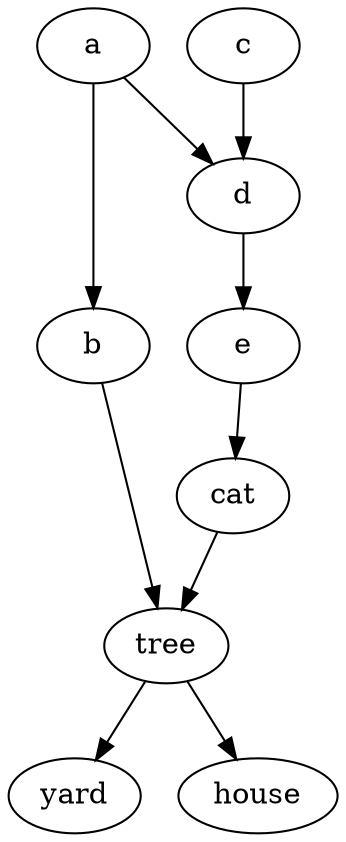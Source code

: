 digraph dag {
a -> b
a -> d
b -> tree
c -> d
d -> e
e -> cat
cat -> tree
tree -> yard
tree -> house
}